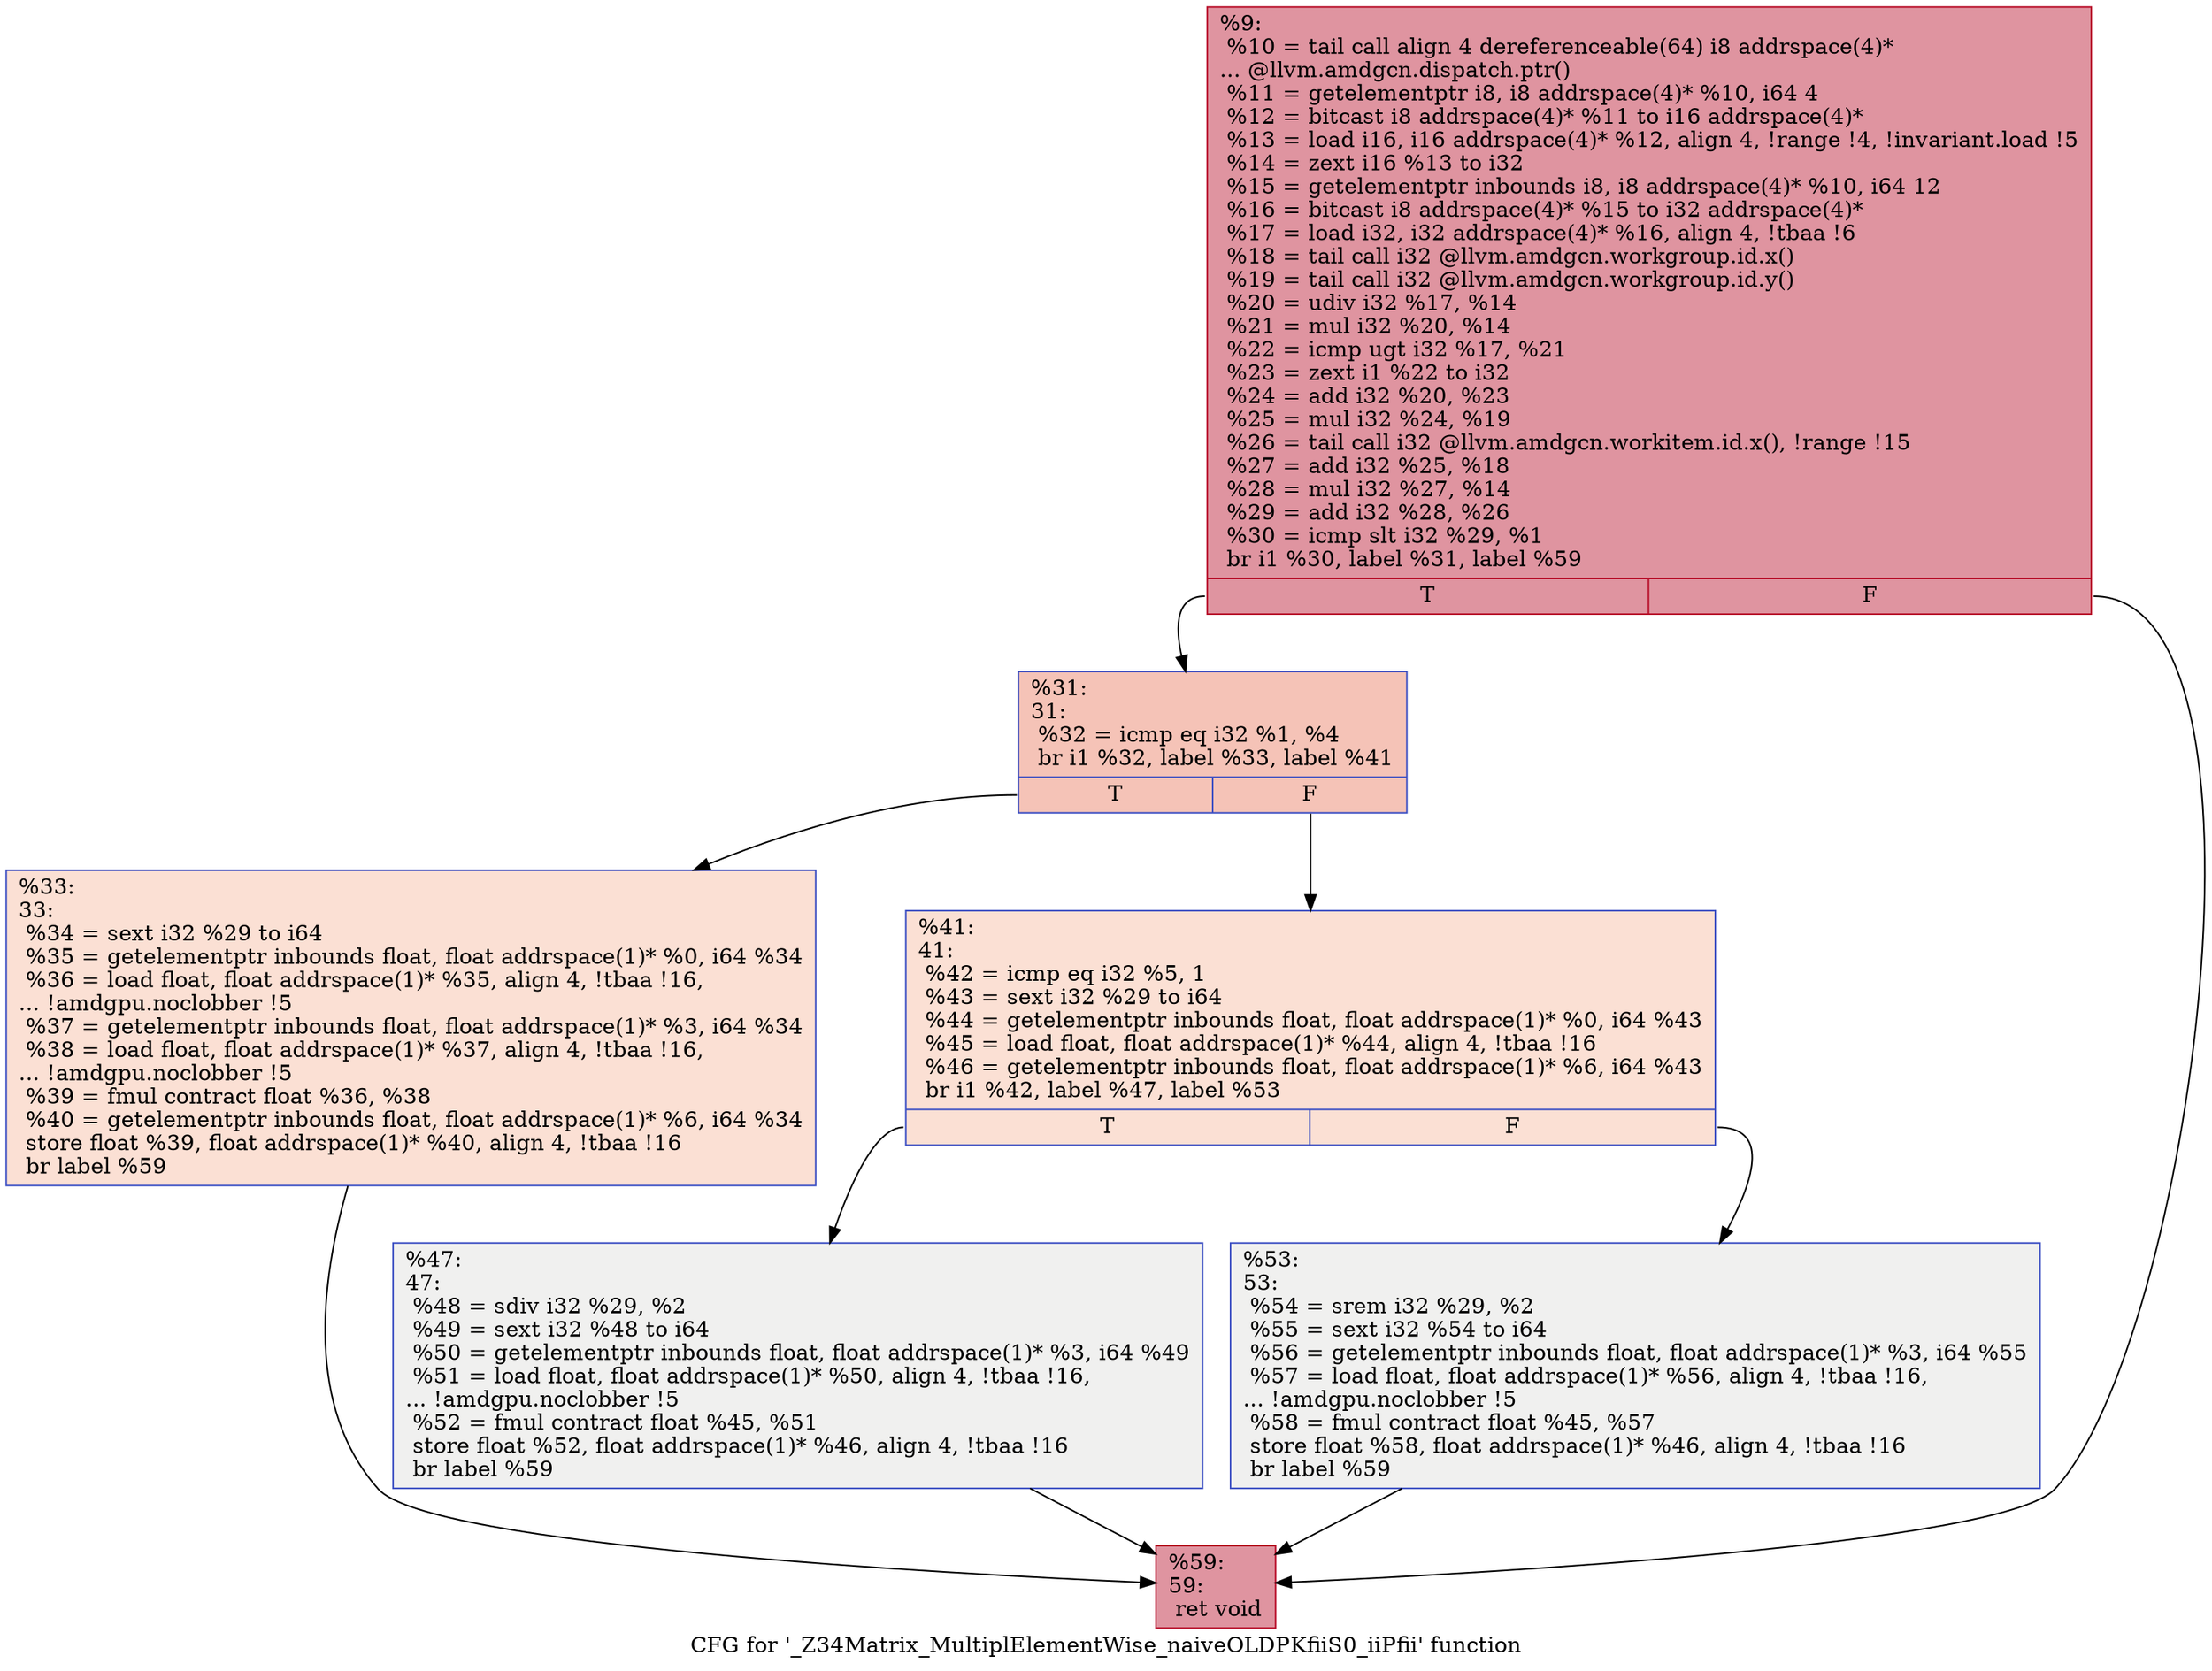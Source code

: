 digraph "CFG for '_Z34Matrix_MultiplElementWise_naiveOLDPKfiiS0_iiPfii' function" {
	label="CFG for '_Z34Matrix_MultiplElementWise_naiveOLDPKfiiS0_iiPfii' function";

	Node0x577d060 [shape=record,color="#b70d28ff", style=filled, fillcolor="#b70d2870",label="{%9:\l  %10 = tail call align 4 dereferenceable(64) i8 addrspace(4)*\l... @llvm.amdgcn.dispatch.ptr()\l  %11 = getelementptr i8, i8 addrspace(4)* %10, i64 4\l  %12 = bitcast i8 addrspace(4)* %11 to i16 addrspace(4)*\l  %13 = load i16, i16 addrspace(4)* %12, align 4, !range !4, !invariant.load !5\l  %14 = zext i16 %13 to i32\l  %15 = getelementptr inbounds i8, i8 addrspace(4)* %10, i64 12\l  %16 = bitcast i8 addrspace(4)* %15 to i32 addrspace(4)*\l  %17 = load i32, i32 addrspace(4)* %16, align 4, !tbaa !6\l  %18 = tail call i32 @llvm.amdgcn.workgroup.id.x()\l  %19 = tail call i32 @llvm.amdgcn.workgroup.id.y()\l  %20 = udiv i32 %17, %14\l  %21 = mul i32 %20, %14\l  %22 = icmp ugt i32 %17, %21\l  %23 = zext i1 %22 to i32\l  %24 = add i32 %20, %23\l  %25 = mul i32 %24, %19\l  %26 = tail call i32 @llvm.amdgcn.workitem.id.x(), !range !15\l  %27 = add i32 %25, %18\l  %28 = mul i32 %27, %14\l  %29 = add i32 %28, %26\l  %30 = icmp slt i32 %29, %1\l  br i1 %30, label %31, label %59\l|{<s0>T|<s1>F}}"];
	Node0x577d060:s0 -> Node0x5780400;
	Node0x577d060:s1 -> Node0x5780490;
	Node0x5780400 [shape=record,color="#3d50c3ff", style=filled, fillcolor="#e8765c70",label="{%31:\l31:                                               \l  %32 = icmp eq i32 %1, %4\l  br i1 %32, label %33, label %41\l|{<s0>T|<s1>F}}"];
	Node0x5780400:s0 -> Node0x577f490;
	Node0x5780400:s1 -> Node0x577f4e0;
	Node0x577f490 [shape=record,color="#3d50c3ff", style=filled, fillcolor="#f7b99e70",label="{%33:\l33:                                               \l  %34 = sext i32 %29 to i64\l  %35 = getelementptr inbounds float, float addrspace(1)* %0, i64 %34\l  %36 = load float, float addrspace(1)* %35, align 4, !tbaa !16,\l... !amdgpu.noclobber !5\l  %37 = getelementptr inbounds float, float addrspace(1)* %3, i64 %34\l  %38 = load float, float addrspace(1)* %37, align 4, !tbaa !16,\l... !amdgpu.noclobber !5\l  %39 = fmul contract float %36, %38\l  %40 = getelementptr inbounds float, float addrspace(1)* %6, i64 %34\l  store float %39, float addrspace(1)* %40, align 4, !tbaa !16\l  br label %59\l}"];
	Node0x577f490 -> Node0x5780490;
	Node0x577f4e0 [shape=record,color="#3d50c3ff", style=filled, fillcolor="#f7b99e70",label="{%41:\l41:                                               \l  %42 = icmp eq i32 %5, 1\l  %43 = sext i32 %29 to i64\l  %44 = getelementptr inbounds float, float addrspace(1)* %0, i64 %43\l  %45 = load float, float addrspace(1)* %44, align 4, !tbaa !16\l  %46 = getelementptr inbounds float, float addrspace(1)* %6, i64 %43\l  br i1 %42, label %47, label %53\l|{<s0>T|<s1>F}}"];
	Node0x577f4e0:s0 -> Node0x5781e70;
	Node0x577f4e0:s1 -> Node0x5781ec0;
	Node0x5781e70 [shape=record,color="#3d50c3ff", style=filled, fillcolor="#dedcdb70",label="{%47:\l47:                                               \l  %48 = sdiv i32 %29, %2\l  %49 = sext i32 %48 to i64\l  %50 = getelementptr inbounds float, float addrspace(1)* %3, i64 %49\l  %51 = load float, float addrspace(1)* %50, align 4, !tbaa !16,\l... !amdgpu.noclobber !5\l  %52 = fmul contract float %45, %51\l  store float %52, float addrspace(1)* %46, align 4, !tbaa !16\l  br label %59\l}"];
	Node0x5781e70 -> Node0x5780490;
	Node0x5781ec0 [shape=record,color="#3d50c3ff", style=filled, fillcolor="#dedcdb70",label="{%53:\l53:                                               \l  %54 = srem i32 %29, %2\l  %55 = sext i32 %54 to i64\l  %56 = getelementptr inbounds float, float addrspace(1)* %3, i64 %55\l  %57 = load float, float addrspace(1)* %56, align 4, !tbaa !16,\l... !amdgpu.noclobber !5\l  %58 = fmul contract float %45, %57\l  store float %58, float addrspace(1)* %46, align 4, !tbaa !16\l  br label %59\l}"];
	Node0x5781ec0 -> Node0x5780490;
	Node0x5780490 [shape=record,color="#b70d28ff", style=filled, fillcolor="#b70d2870",label="{%59:\l59:                                               \l  ret void\l}"];
}
